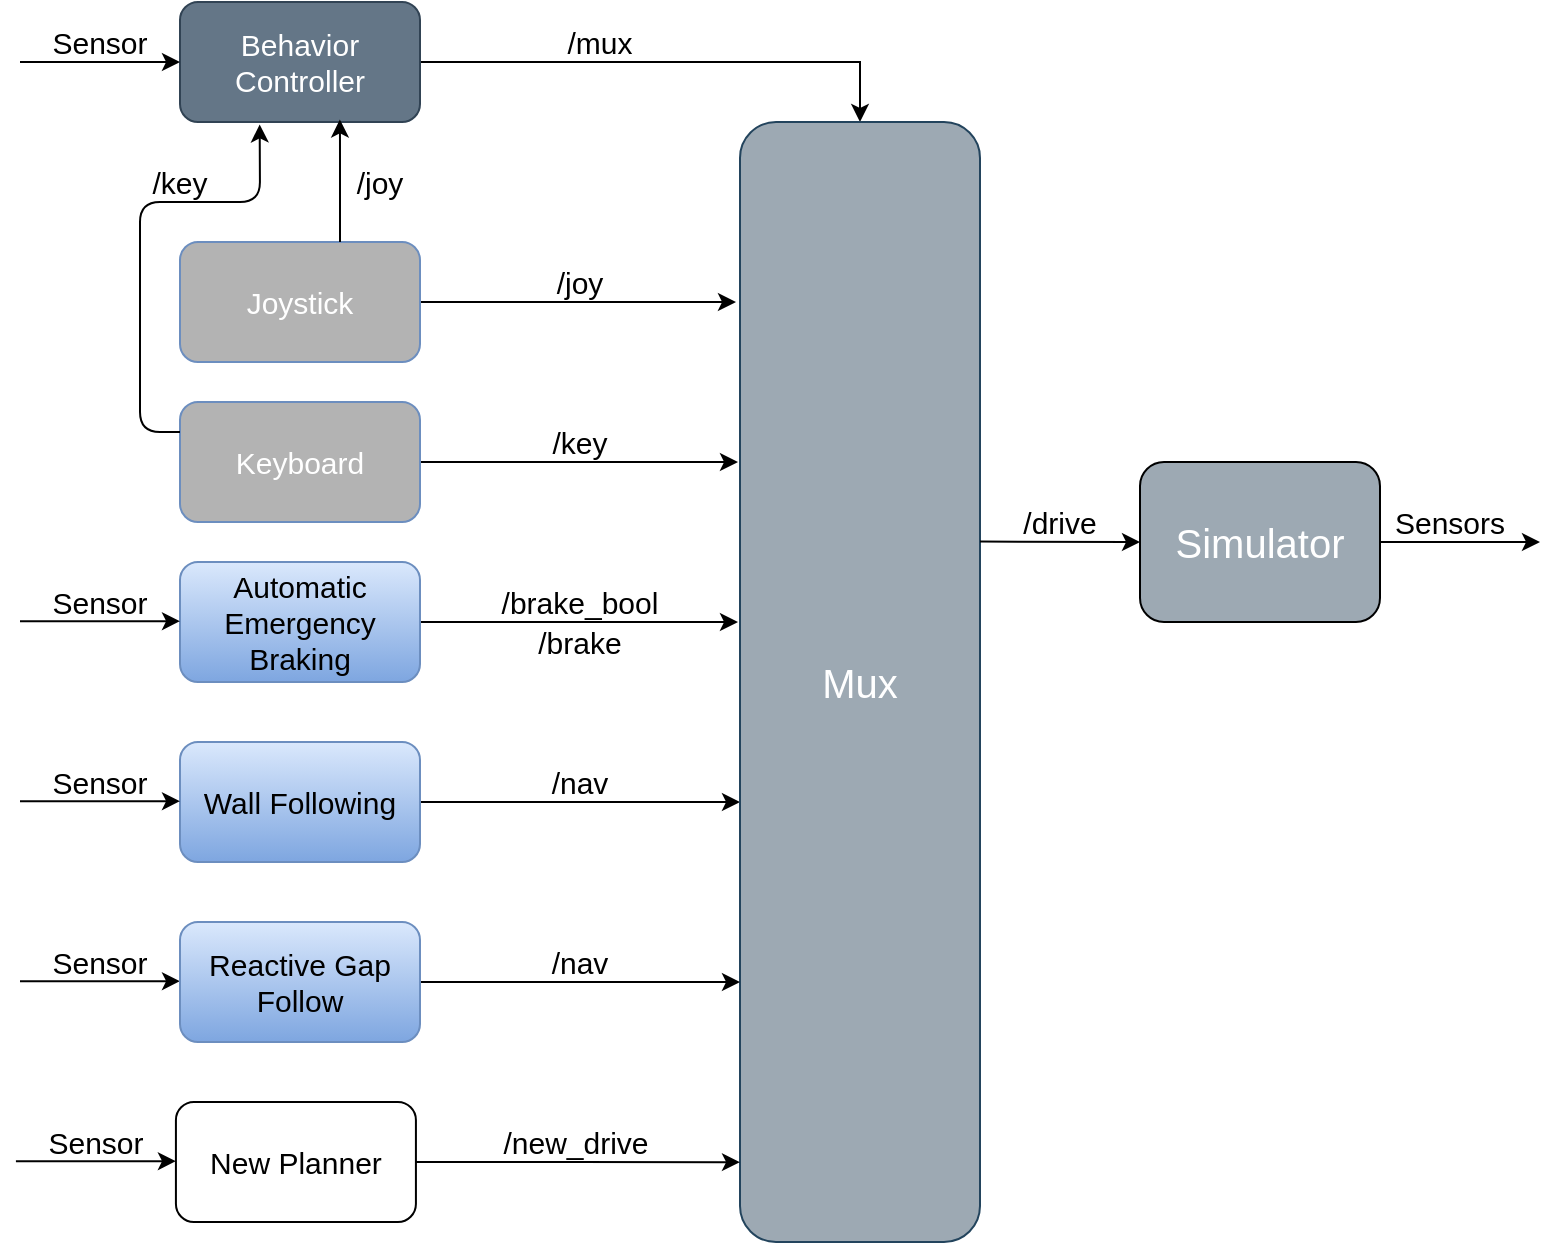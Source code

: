 <mxfile version="14.9.1" type="github">
  <diagram id="L58iumBvfSAlqNDJmyCZ" name="Page-1">
    <mxGraphModel dx="783" dy="442" grid="1" gridSize="10" guides="1" tooltips="1" connect="1" arrows="1" fold="1" page="1" pageScale="1" pageWidth="827" pageHeight="1169" math="0" shadow="0">
      <root>
        <mxCell id="0" />
        <mxCell id="1" parent="0" />
        <mxCell id="LD_gBCILchhuAPHXhX_4-18" style="edgeStyle=orthogonalEdgeStyle;rounded=0;orthogonalLoop=1;jettySize=auto;html=1;entryX=0.5;entryY=0;entryDx=0;entryDy=0;fontSize=15;" parent="1" source="LD_gBCILchhuAPHXhX_4-1" target="LD_gBCILchhuAPHXhX_4-13" edge="1">
          <mxGeometry relative="1" as="geometry">
            <mxPoint x="460" y="370" as="targetPoint" />
          </mxGeometry>
        </mxCell>
        <mxCell id="LD_gBCILchhuAPHXhX_4-1" value="Behavior&lt;br style=&quot;font-size: 15px;&quot;&gt;Controller" style="rounded=1;whiteSpace=wrap;html=1;fontSize=15;fillColor=#647687;strokeColor=#314354;fontColor=#ffffff;" parent="1" vertex="1">
          <mxGeometry x="120" y="340" width="120" height="60" as="geometry" />
        </mxCell>
        <mxCell id="LD_gBCILchhuAPHXhX_4-17" style="edgeStyle=orthogonalEdgeStyle;rounded=0;orthogonalLoop=1;jettySize=auto;html=1;fontSize=15;" parent="1" source="LD_gBCILchhuAPHXhX_4-2" edge="1">
          <mxGeometry relative="1" as="geometry">
            <mxPoint x="400" y="740" as="targetPoint" />
            <Array as="points">
              <mxPoint x="400" y="740" />
            </Array>
          </mxGeometry>
        </mxCell>
        <mxCell id="LD_gBCILchhuAPHXhX_4-2" value="Wall Following" style="rounded=1;whiteSpace=wrap;html=1;fontSize=15;gradientColor=#7ea6e0;fillColor=#dae8fc;strokeColor=#6c8ebf;" parent="1" vertex="1">
          <mxGeometry x="120" y="710" width="120" height="60" as="geometry" />
        </mxCell>
        <mxCell id="LD_gBCILchhuAPHXhX_4-14" style="edgeStyle=orthogonalEdgeStyle;rounded=0;orthogonalLoop=1;jettySize=auto;html=1;fontSize=15;" parent="1" source="LD_gBCILchhuAPHXhX_4-3" edge="1">
          <mxGeometry relative="1" as="geometry">
            <mxPoint x="398" y="490" as="targetPoint" />
            <Array as="points">
              <mxPoint x="398" y="490" />
            </Array>
          </mxGeometry>
        </mxCell>
        <mxCell id="LD_gBCILchhuAPHXhX_4-3" value="Joystick" style="rounded=1;whiteSpace=wrap;html=1;fontSize=15;strokeColor=#6c8ebf;fillColor=#B3B3B3;fontColor=#FFFFFF;" parent="1" vertex="1">
          <mxGeometry x="120" y="460" width="120" height="60" as="geometry" />
        </mxCell>
        <mxCell id="LD_gBCILchhuAPHXhX_4-16" style="edgeStyle=orthogonalEdgeStyle;rounded=0;orthogonalLoop=1;jettySize=auto;html=1;fontSize=15;" parent="1" source="LD_gBCILchhuAPHXhX_4-4" edge="1">
          <mxGeometry relative="1" as="geometry">
            <mxPoint x="399" y="650" as="targetPoint" />
          </mxGeometry>
        </mxCell>
        <mxCell id="LD_gBCILchhuAPHXhX_4-4" value="Automatic Emergency&lt;br style=&quot;font-size: 15px;&quot;&gt;Braking" style="rounded=1;whiteSpace=wrap;html=1;fontSize=15;gradientColor=#7ea6e0;fillColor=#dae8fc;strokeColor=#6c8ebf;" parent="1" vertex="1">
          <mxGeometry x="120" y="620" width="120" height="60" as="geometry" />
        </mxCell>
        <mxCell id="LD_gBCILchhuAPHXhX_4-15" style="edgeStyle=orthogonalEdgeStyle;rounded=0;orthogonalLoop=1;jettySize=auto;html=1;fontSize=15;" parent="1" source="LD_gBCILchhuAPHXhX_4-5" edge="1">
          <mxGeometry relative="1" as="geometry">
            <mxPoint x="399" y="570" as="targetPoint" />
            <Array as="points">
              <mxPoint x="399" y="570" />
            </Array>
          </mxGeometry>
        </mxCell>
        <mxCell id="LD_gBCILchhuAPHXhX_4-5" value="Keyboard" style="rounded=1;whiteSpace=wrap;html=1;fontSize=15;strokeColor=#6c8ebf;fillColor=#B3B3B3;fontColor=#FFFFFF;" parent="1" vertex="1">
          <mxGeometry x="120" y="540" width="120" height="60" as="geometry" />
        </mxCell>
        <mxCell id="LD_gBCILchhuAPHXhX_4-6" value="" style="endArrow=classic;html=1;entryX=0.666;entryY=0.979;entryDx=0;entryDy=0;entryPerimeter=0;fontSize=15;" parent="1" target="LD_gBCILchhuAPHXhX_4-1" edge="1">
          <mxGeometry width="50" height="50" relative="1" as="geometry">
            <mxPoint x="200" y="460" as="sourcePoint" />
            <mxPoint x="250" y="570" as="targetPoint" />
            <Array as="points">
              <mxPoint x="200" y="410" />
            </Array>
          </mxGeometry>
        </mxCell>
        <mxCell id="LD_gBCILchhuAPHXhX_4-7" value="" style="endArrow=classic;html=1;entryX=0.332;entryY=1.02;entryDx=0;entryDy=0;entryPerimeter=0;exitX=0;exitY=0.25;exitDx=0;exitDy=0;fontSize=15;" parent="1" source="LD_gBCILchhuAPHXhX_4-5" target="LD_gBCILchhuAPHXhX_4-1" edge="1">
          <mxGeometry width="50" height="50" relative="1" as="geometry">
            <mxPoint x="200" y="470" as="sourcePoint" />
            <mxPoint x="250" y="420" as="targetPoint" />
            <Array as="points">
              <mxPoint x="100" y="555" />
              <mxPoint x="100" y="440" />
              <mxPoint x="160" y="440" />
            </Array>
          </mxGeometry>
        </mxCell>
        <mxCell id="LD_gBCILchhuAPHXhX_4-8" value="" style="endArrow=classic;html=1;entryX=0;entryY=0.5;entryDx=0;entryDy=0;fontSize=15;" parent="1" target="LD_gBCILchhuAPHXhX_4-1" edge="1">
          <mxGeometry width="50" height="50" relative="1" as="geometry">
            <mxPoint x="40" y="370" as="sourcePoint" />
            <mxPoint x="90" y="320" as="targetPoint" />
          </mxGeometry>
        </mxCell>
        <mxCell id="LD_gBCILchhuAPHXhX_4-9" value="" style="endArrow=classic;html=1;entryX=0;entryY=0.5;entryDx=0;entryDy=0;fontSize=15;" parent="1" edge="1">
          <mxGeometry width="50" height="50" relative="1" as="geometry">
            <mxPoint x="40" y="739.58" as="sourcePoint" />
            <mxPoint x="120" y="739.58" as="targetPoint" />
          </mxGeometry>
        </mxCell>
        <mxCell id="LD_gBCILchhuAPHXhX_4-10" value="" style="endArrow=classic;html=1;entryX=0;entryY=0.5;entryDx=0;entryDy=0;fontSize=15;" parent="1" edge="1">
          <mxGeometry width="50" height="50" relative="1" as="geometry">
            <mxPoint x="40" y="649.58" as="sourcePoint" />
            <mxPoint x="120" y="649.58" as="targetPoint" />
          </mxGeometry>
        </mxCell>
        <mxCell id="LD_gBCILchhuAPHXhX_4-11" value="Sensor" style="text;html=1;strokeColor=none;fillColor=none;align=center;verticalAlign=middle;whiteSpace=wrap;rounded=0;fontSize=15;" parent="1" vertex="1">
          <mxGeometry x="60" y="350" width="40" height="20" as="geometry" />
        </mxCell>
        <mxCell id="LD_gBCILchhuAPHXhX_4-12" value="Sensor" style="text;html=1;strokeColor=none;fillColor=none;align=center;verticalAlign=middle;whiteSpace=wrap;rounded=0;fontSize=15;" parent="1" vertex="1">
          <mxGeometry x="60" y="630" width="40" height="20" as="geometry" />
        </mxCell>
        <mxCell id="LD_gBCILchhuAPHXhX_4-13" value="&lt;font style=&quot;font-size: 20px&quot; color=&quot;#ffffff&quot;&gt;Mux&lt;/font&gt;" style="rounded=1;whiteSpace=wrap;html=1;strokeColor=#23445d;fillColor=#9DA9B3;fontSize=15;" parent="1" vertex="1">
          <mxGeometry x="400" y="400" width="120" height="560" as="geometry" />
        </mxCell>
        <mxCell id="LD_gBCILchhuAPHXhX_4-20" value="/mux" style="text;html=1;strokeColor=none;fillColor=none;align=center;verticalAlign=middle;whiteSpace=wrap;rounded=0;fontSize=15;" parent="1" vertex="1">
          <mxGeometry x="310" y="350" width="40" height="20" as="geometry" />
        </mxCell>
        <mxCell id="LD_gBCILchhuAPHXhX_4-21" value="/key" style="text;html=1;strokeColor=none;fillColor=none;align=center;verticalAlign=middle;whiteSpace=wrap;rounded=0;fontSize=15;" parent="1" vertex="1">
          <mxGeometry x="300" y="550" width="40" height="20" as="geometry" />
        </mxCell>
        <mxCell id="LD_gBCILchhuAPHXhX_4-22" value="/joy" style="text;html=1;strokeColor=none;fillColor=none;align=center;verticalAlign=middle;whiteSpace=wrap;rounded=0;fontSize=15;" parent="1" vertex="1">
          <mxGeometry x="300" y="470" width="40" height="20" as="geometry" />
        </mxCell>
        <mxCell id="LD_gBCILchhuAPHXhX_4-23" value="/joy" style="text;html=1;strokeColor=none;fillColor=none;align=center;verticalAlign=middle;whiteSpace=wrap;rounded=0;fontSize=15;" parent="1" vertex="1">
          <mxGeometry x="200" y="420" width="40" height="20" as="geometry" />
        </mxCell>
        <mxCell id="LD_gBCILchhuAPHXhX_4-24" value="/key" style="text;html=1;strokeColor=none;fillColor=none;align=center;verticalAlign=middle;whiteSpace=wrap;rounded=0;fontSize=15;" parent="1" vertex="1">
          <mxGeometry x="100" y="420" width="40" height="20" as="geometry" />
        </mxCell>
        <mxCell id="LD_gBCILchhuAPHXhX_4-28" style="edgeStyle=orthogonalEdgeStyle;rounded=0;orthogonalLoop=1;jettySize=auto;html=1;fontSize=15;" parent="1" source="LD_gBCILchhuAPHXhX_4-25" edge="1">
          <mxGeometry relative="1" as="geometry">
            <mxPoint x="800" y="610" as="targetPoint" />
          </mxGeometry>
        </mxCell>
        <mxCell id="LD_gBCILchhuAPHXhX_4-25" value="&lt;font color=&quot;#ffffff&quot; style=&quot;font-size: 20px&quot;&gt;Simulator&lt;/font&gt;" style="rounded=1;whiteSpace=wrap;html=1;fillColor=#9DA9B3;fontSize=15;" parent="1" vertex="1">
          <mxGeometry x="600" y="570" width="120" height="80" as="geometry" />
        </mxCell>
        <mxCell id="LD_gBCILchhuAPHXhX_4-26" value="" style="endArrow=classic;html=1;fontSize=15;" parent="1" edge="1">
          <mxGeometry width="50" height="50" relative="1" as="geometry">
            <mxPoint x="520" y="609.8" as="sourcePoint" />
            <mxPoint x="600" y="610" as="targetPoint" />
          </mxGeometry>
        </mxCell>
        <mxCell id="LD_gBCILchhuAPHXhX_4-27" value="/drive" style="text;html=1;strokeColor=none;fillColor=none;align=center;verticalAlign=middle;whiteSpace=wrap;rounded=0;fontSize=15;" parent="1" vertex="1">
          <mxGeometry x="540" y="590" width="40" height="20" as="geometry" />
        </mxCell>
        <mxCell id="LD_gBCILchhuAPHXhX_4-29" value="Sensors" style="text;html=1;strokeColor=none;fillColor=none;align=center;verticalAlign=middle;whiteSpace=wrap;rounded=0;fontSize=15;" parent="1" vertex="1">
          <mxGeometry x="720" y="590" width="70" height="20" as="geometry" />
        </mxCell>
        <mxCell id="LD_gBCILchhuAPHXhX_4-30" value="/brake_bool" style="text;html=1;strokeColor=none;fillColor=none;align=center;verticalAlign=middle;whiteSpace=wrap;rounded=0;fontSize=15;" parent="1" vertex="1">
          <mxGeometry x="295" y="630" width="50" height="20" as="geometry" />
        </mxCell>
        <mxCell id="LD_gBCILchhuAPHXhX_4-31" value="/brake" style="text;html=1;strokeColor=none;fillColor=none;align=center;verticalAlign=middle;whiteSpace=wrap;rounded=0;fontSize=15;" parent="1" vertex="1">
          <mxGeometry x="295" y="650" width="50" height="20" as="geometry" />
        </mxCell>
        <mxCell id="LD_gBCILchhuAPHXhX_4-32" value="Sensor" style="text;html=1;strokeColor=none;fillColor=none;align=center;verticalAlign=middle;whiteSpace=wrap;rounded=0;fontSize=15;" parent="1" vertex="1">
          <mxGeometry x="60" y="720" width="40" height="20" as="geometry" />
        </mxCell>
        <mxCell id="LD_gBCILchhuAPHXhX_4-33" value="/nav" style="text;html=1;strokeColor=none;fillColor=none;align=center;verticalAlign=middle;whiteSpace=wrap;rounded=0;fontSize=15;" parent="1" vertex="1">
          <mxGeometry x="295" y="720" width="50" height="20" as="geometry" />
        </mxCell>
        <mxCell id="LD_gBCILchhuAPHXhX_4-35" style="edgeStyle=orthogonalEdgeStyle;rounded=0;orthogonalLoop=1;jettySize=auto;html=1;fontSize=15;" parent="1" edge="1">
          <mxGeometry relative="1" as="geometry">
            <mxPoint x="240" y="830" as="sourcePoint" />
            <mxPoint x="400" y="830" as="targetPoint" />
          </mxGeometry>
        </mxCell>
        <mxCell id="LD_gBCILchhuAPHXhX_4-36" value="" style="endArrow=classic;html=1;entryX=0;entryY=0.5;entryDx=0;entryDy=0;fontSize=15;" parent="1" edge="1">
          <mxGeometry width="50" height="50" relative="1" as="geometry">
            <mxPoint x="40" y="829.58" as="sourcePoint" />
            <mxPoint x="120" y="829.58" as="targetPoint" />
          </mxGeometry>
        </mxCell>
        <mxCell id="LD_gBCILchhuAPHXhX_4-37" value="Sensor" style="text;html=1;strokeColor=none;fillColor=none;align=center;verticalAlign=middle;whiteSpace=wrap;rounded=0;fontSize=15;" parent="1" vertex="1">
          <mxGeometry x="60" y="810" width="40" height="20" as="geometry" />
        </mxCell>
        <mxCell id="cIupCrkrSx2B5jRNuJxb-1" style="edgeStyle=orthogonalEdgeStyle;rounded=0;orthogonalLoop=1;jettySize=auto;html=1;entryX=0.017;entryY=0.768;entryDx=0;entryDy=0;entryPerimeter=0;fontSize=15;" edge="1" parent="1" source="cIupCrkrSx2B5jRNuJxb-2">
          <mxGeometry relative="1" as="geometry">
            <mxPoint x="400.0" y="920.08" as="targetPoint" />
          </mxGeometry>
        </mxCell>
        <mxCell id="cIupCrkrSx2B5jRNuJxb-2" value="New Planner" style="rounded=1;whiteSpace=wrap;html=1;fontSize=15;" vertex="1" parent="1">
          <mxGeometry x="117.96" y="890" width="120" height="60" as="geometry" />
        </mxCell>
        <mxCell id="cIupCrkrSx2B5jRNuJxb-3" value="" style="endArrow=classic;html=1;entryX=0;entryY=0.5;entryDx=0;entryDy=0;fontSize=15;" edge="1" parent="1">
          <mxGeometry width="50" height="50" relative="1" as="geometry">
            <mxPoint x="37.96" y="919.58" as="sourcePoint" />
            <mxPoint x="117.96" y="919.58" as="targetPoint" />
          </mxGeometry>
        </mxCell>
        <mxCell id="cIupCrkrSx2B5jRNuJxb-4" value="Sensor" style="text;html=1;strokeColor=none;fillColor=none;align=center;verticalAlign=middle;whiteSpace=wrap;rounded=0;fontSize=15;" vertex="1" parent="1">
          <mxGeometry x="57.96" y="900" width="40" height="20" as="geometry" />
        </mxCell>
        <mxCell id="cIupCrkrSx2B5jRNuJxb-5" value="/new_drive" style="text;html=1;strokeColor=none;fillColor=none;align=center;verticalAlign=middle;whiteSpace=wrap;rounded=0;fontSize=15;" vertex="1" parent="1">
          <mxGeometry x="267.96" y="900" width="100" height="20" as="geometry" />
        </mxCell>
        <mxCell id="cIupCrkrSx2B5jRNuJxb-6" value="Reactive Gap&lt;br&gt;Follow" style="rounded=1;whiteSpace=wrap;html=1;fontSize=15;gradientColor=#7ea6e0;fillColor=#dae8fc;strokeColor=#6c8ebf;" vertex="1" parent="1">
          <mxGeometry x="120" y="800" width="120" height="60" as="geometry" />
        </mxCell>
        <mxCell id="cIupCrkrSx2B5jRNuJxb-7" value="/nav" style="text;html=1;strokeColor=none;fillColor=none;align=center;verticalAlign=middle;whiteSpace=wrap;rounded=0;fontSize=15;" vertex="1" parent="1">
          <mxGeometry x="295" y="810" width="50" height="20" as="geometry" />
        </mxCell>
      </root>
    </mxGraphModel>
  </diagram>
</mxfile>
